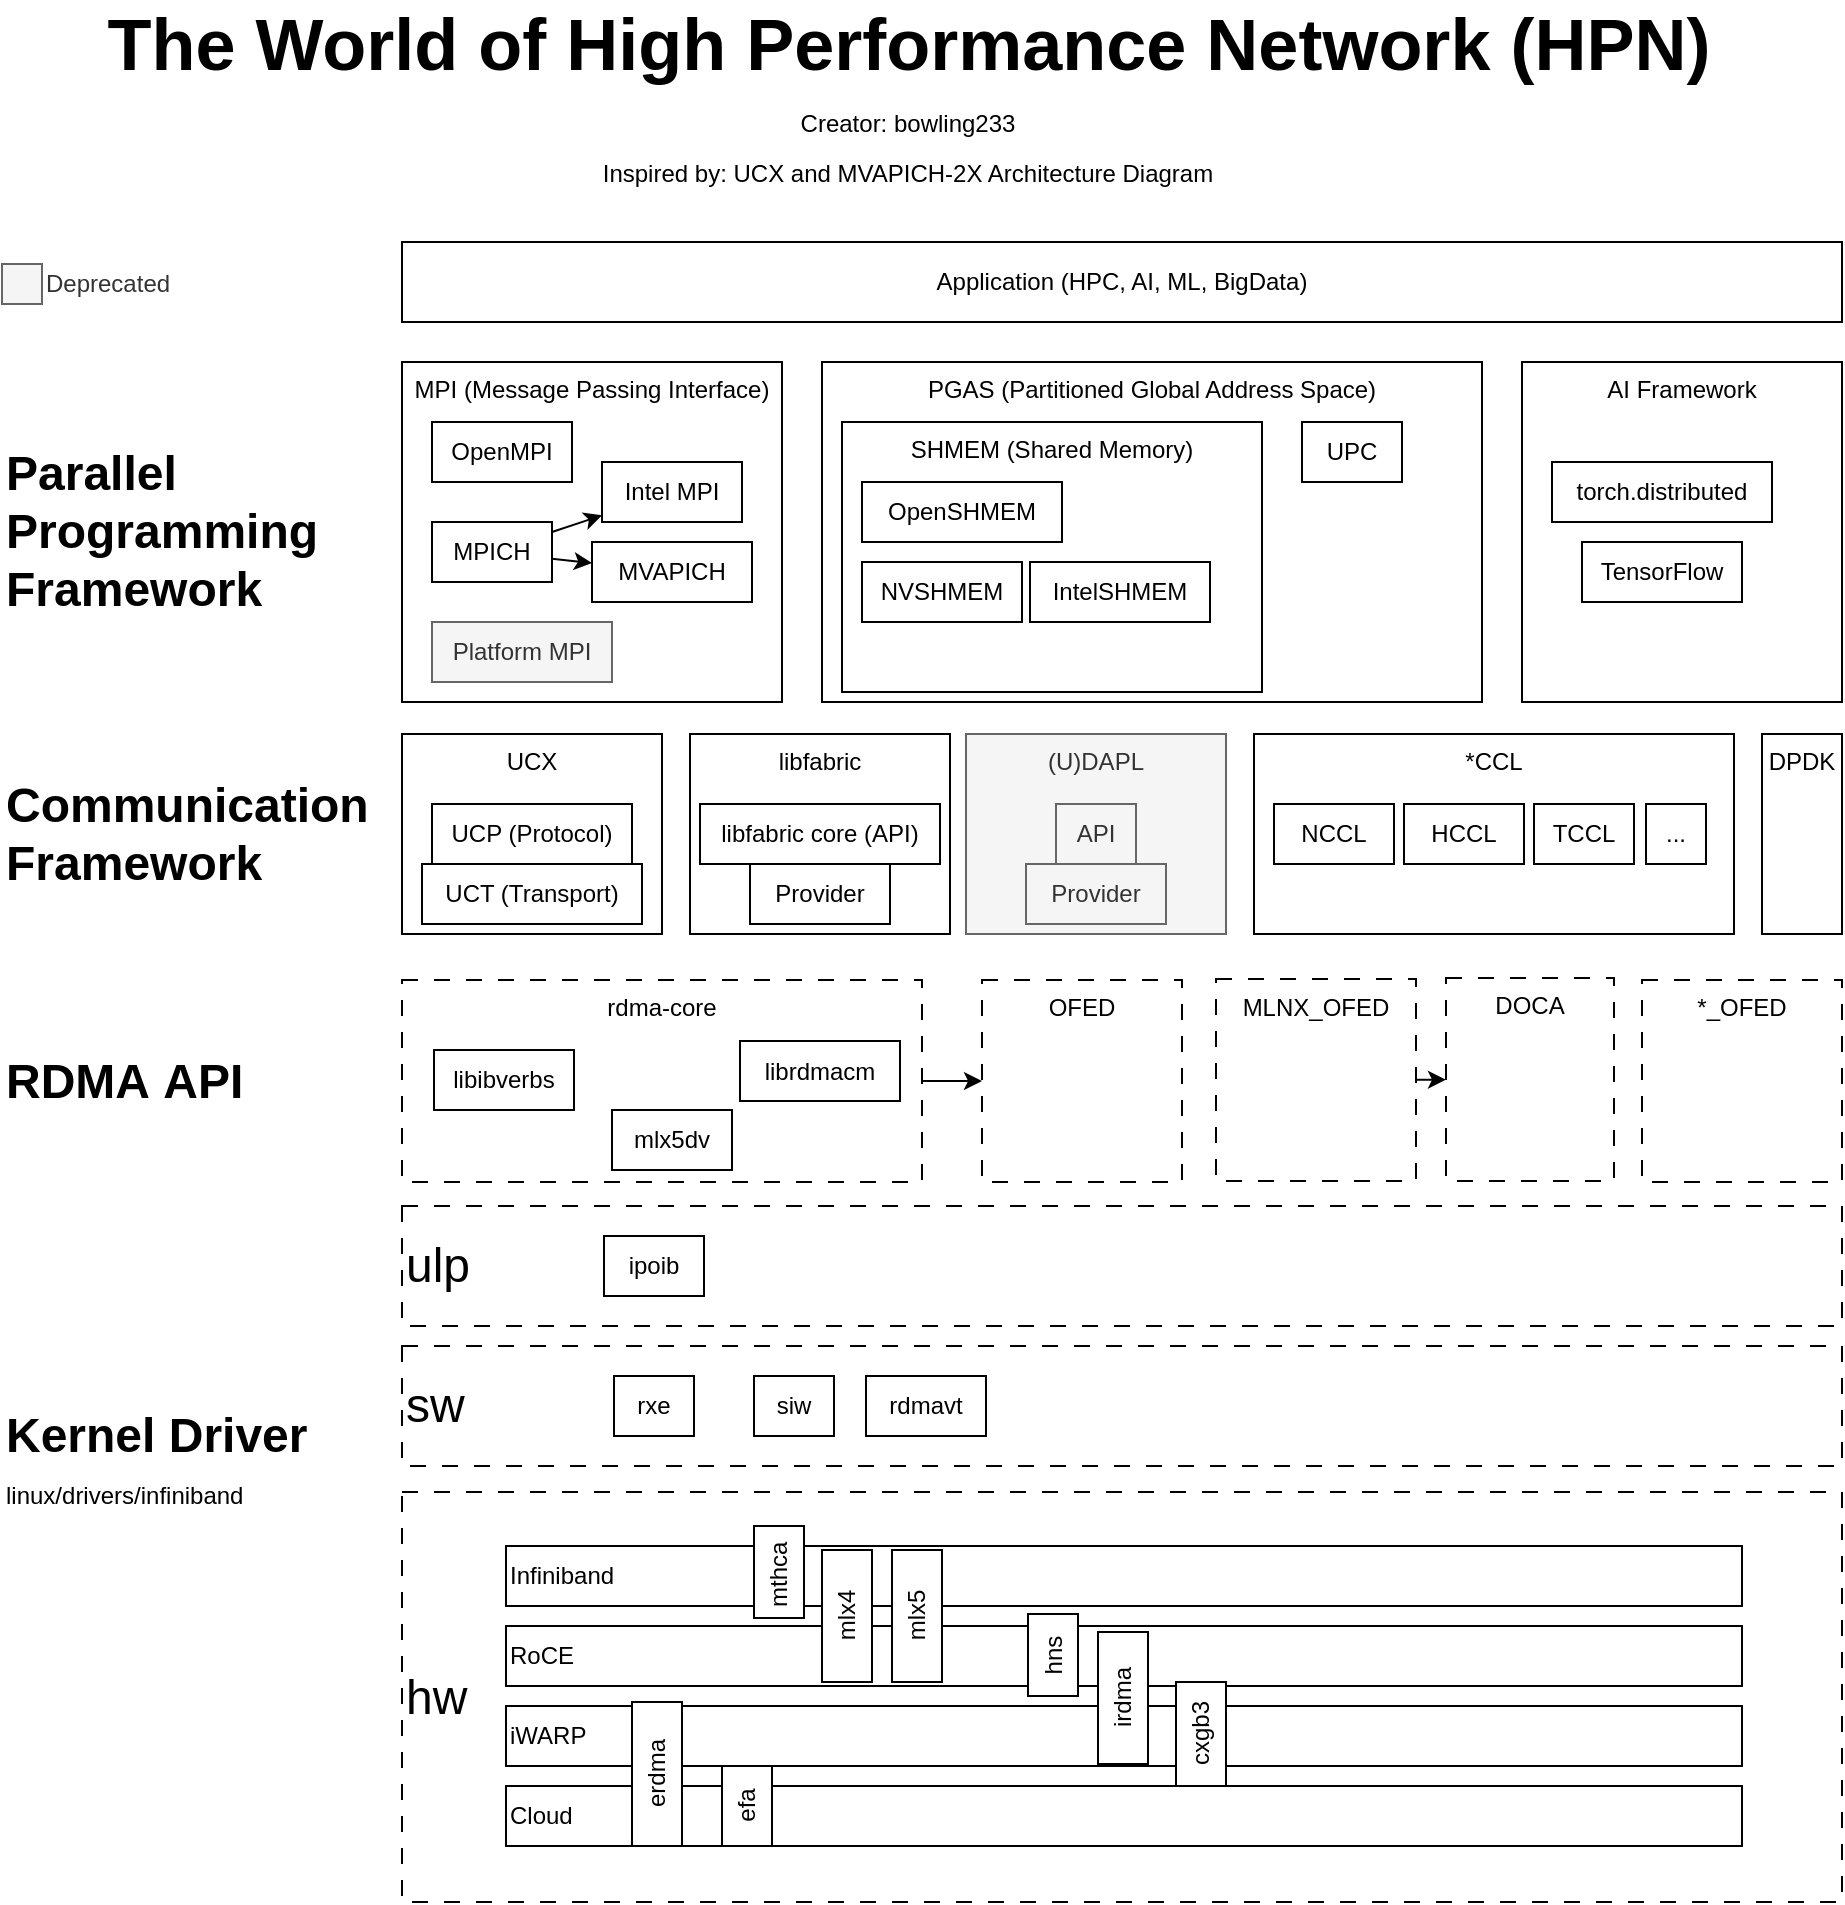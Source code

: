 <mxfile>
    <diagram name="第 1 页" id="ebd0SypMFmkXTo0tFTf7">
        <mxGraphModel dx="1571" dy="786" grid="1" gridSize="10" guides="1" tooltips="1" connect="1" arrows="1" fold="1" page="0" pageScale="1" pageWidth="827" pageHeight="1169" math="0" shadow="0">
            <root>
                <mxCell id="0"/>
                <mxCell id="1" parent="0"/>
                <mxCell id="30" value="hw" style="rounded=0;whiteSpace=wrap;html=1;verticalAlign=middle;dashed=1;dashPattern=8 8;align=left;fontSize=24;" parent="1" vertex="1">
                    <mxGeometry x="100" y="905" width="720" height="205" as="geometry"/>
                </mxCell>
                <mxCell id="20" value="Infiniband" style="rounded=0;whiteSpace=wrap;html=1;verticalAlign=middle;align=left;" parent="1" vertex="1">
                    <mxGeometry x="152" y="932" width="618" height="30" as="geometry"/>
                </mxCell>
                <mxCell id="47" style="edgeStyle=none;html=1;" edge="1" parent="1" source="5" target="7">
                    <mxGeometry relative="1" as="geometry"/>
                </mxCell>
                <mxCell id="5" value="rdma-core" style="rounded=0;whiteSpace=wrap;html=1;verticalAlign=top;dashed=1;dashPattern=8 8;" parent="1" vertex="1">
                    <mxGeometry x="100" y="649" width="260" height="101" as="geometry"/>
                </mxCell>
                <mxCell id="Q0vGUsLp9HMjobRbkaUK-1" value="Application (HPC, AI, ML, BigData)" style="rounded=0;whiteSpace=wrap;html=1;" parent="1" vertex="1">
                    <mxGeometry x="100" y="280" width="720" height="40" as="geometry"/>
                </mxCell>
                <mxCell id="Q0vGUsLp9HMjobRbkaUK-2" value="MPI (Message Passing Interface)" style="rounded=0;whiteSpace=wrap;html=1;verticalAlign=top;" parent="1" vertex="1">
                    <mxGeometry x="100" y="340" width="190" height="170" as="geometry"/>
                </mxCell>
                <mxCell id="Q0vGUsLp9HMjobRbkaUK-3" value="&lt;div&gt;Parallel&lt;/div&gt;Programming&lt;div&gt;&lt;span style=&quot;background-color: transparent; color: light-dark(rgb(0, 0, 0), rgb(255, 255, 255));&quot;&gt;Framework&lt;/span&gt;&lt;/div&gt;" style="text;html=1;align=left;verticalAlign=middle;whiteSpace=wrap;rounded=0;fontStyle=1;fontSize=24;" parent="1" vertex="1">
                    <mxGeometry x="-100" y="410" width="60" height="30" as="geometry"/>
                </mxCell>
                <mxCell id="Q0vGUsLp9HMjobRbkaUK-5" value="OpenMPI" style="rounded=0;whiteSpace=wrap;html=1;autosize=1;" parent="1" vertex="1">
                    <mxGeometry x="115" y="370" width="70" height="30" as="geometry"/>
                </mxCell>
                <mxCell id="Q0vGUsLp9HMjobRbkaUK-6" value="Intel MPI" style="rounded=0;whiteSpace=wrap;html=1;autosize=1;" parent="1" vertex="1">
                    <mxGeometry x="200" y="390" width="70" height="30" as="geometry"/>
                </mxCell>
                <mxCell id="Q0vGUsLp9HMjobRbkaUK-11" style="edgeStyle=none;shape=connector;rounded=0;orthogonalLoop=1;jettySize=auto;html=1;strokeColor=default;align=center;verticalAlign=middle;fontFamily=Helvetica;fontSize=11;fontColor=default;labelBackgroundColor=default;endArrow=classic;" parent="1" source="Q0vGUsLp9HMjobRbkaUK-7" target="Q0vGUsLp9HMjobRbkaUK-10" edge="1">
                    <mxGeometry relative="1" as="geometry"/>
                </mxCell>
                <mxCell id="Q0vGUsLp9HMjobRbkaUK-7" value="MPICH" style="rounded=0;whiteSpace=wrap;html=1;autosize=1;" parent="1" vertex="1">
                    <mxGeometry x="115" y="420" width="60" height="30" as="geometry"/>
                </mxCell>
                <mxCell id="Q0vGUsLp9HMjobRbkaUK-9" value="" style="endArrow=classic;html=1;rounded=0;" parent="1" source="Q0vGUsLp9HMjobRbkaUK-7" target="Q0vGUsLp9HMjobRbkaUK-6" edge="1">
                    <mxGeometry width="50" height="50" relative="1" as="geometry">
                        <mxPoint x="150" y="600" as="sourcePoint"/>
                        <mxPoint x="200" y="550" as="targetPoint"/>
                    </mxGeometry>
                </mxCell>
                <mxCell id="Q0vGUsLp9HMjobRbkaUK-10" value="MVAPICH" style="rounded=0;whiteSpace=wrap;html=1;autosize=1;" parent="1" vertex="1">
                    <mxGeometry x="195" y="430" width="80" height="30" as="geometry"/>
                </mxCell>
                <mxCell id="Q0vGUsLp9HMjobRbkaUK-12" value="Platform MPI" style="rounded=0;whiteSpace=wrap;html=1;autosize=1;fillColor=#f5f5f5;fontColor=#333333;strokeColor=#666666;" parent="1" vertex="1">
                    <mxGeometry x="115" y="470" width="90" height="30" as="geometry"/>
                </mxCell>
                <mxCell id="Q0vGUsLp9HMjobRbkaUK-13" value="PGAS (Partitioned Global Address Space)" style="rounded=0;whiteSpace=wrap;html=1;verticalAlign=top;" parent="1" vertex="1">
                    <mxGeometry x="310" y="340" width="330" height="170" as="geometry"/>
                </mxCell>
                <mxCell id="Q0vGUsLp9HMjobRbkaUK-14" value="SHMEM (Shared Memory)" style="rounded=0;whiteSpace=wrap;html=1;verticalAlign=top;" parent="1" vertex="1">
                    <mxGeometry x="320" y="370" width="210" height="135" as="geometry"/>
                </mxCell>
                <mxCell id="Q0vGUsLp9HMjobRbkaUK-16" value="OpenSHMEM" style="rounded=0;whiteSpace=wrap;html=1;autosize=1;" parent="1" vertex="1">
                    <mxGeometry x="330" y="400" width="100" height="30" as="geometry"/>
                </mxCell>
                <mxCell id="Q0vGUsLp9HMjobRbkaUK-17" value="&lt;div&gt;Communication&lt;/div&gt;&lt;div&gt;&lt;span style=&quot;background-color: transparent; color: light-dark(rgb(0, 0, 0), rgb(255, 255, 255));&quot;&gt;Framework&lt;/span&gt;&lt;/div&gt;" style="text;html=1;align=left;verticalAlign=middle;whiteSpace=wrap;rounded=0;fontStyle=1;fontSize=24;" parent="1" vertex="1">
                    <mxGeometry x="-100" y="561" width="60" height="30" as="geometry"/>
                </mxCell>
                <mxCell id="Q0vGUsLp9HMjobRbkaUK-22" value="UCX" style="rounded=0;whiteSpace=wrap;html=1;verticalAlign=top;" parent="1" vertex="1">
                    <mxGeometry x="100" y="526" width="130" height="100" as="geometry"/>
                </mxCell>
                <mxCell id="Q0vGUsLp9HMjobRbkaUK-23" value="UCP (Protocol)" style="rounded=0;whiteSpace=wrap;html=1;autosize=1;" parent="1" vertex="1">
                    <mxGeometry x="115" y="561" width="100" height="30" as="geometry"/>
                </mxCell>
                <mxCell id="Q0vGUsLp9HMjobRbkaUK-24" value="UCT (Transport)" style="rounded=0;whiteSpace=wrap;html=1;autosize=1;" parent="1" vertex="1">
                    <mxGeometry x="110" y="591" width="110" height="30" as="geometry"/>
                </mxCell>
                <mxCell id="Q0vGUsLp9HMjobRbkaUK-25" value="libfabric" style="rounded=0;whiteSpace=wrap;html=1;verticalAlign=top;" parent="1" vertex="1">
                    <mxGeometry x="244" y="526" width="130" height="100" as="geometry"/>
                </mxCell>
                <mxCell id="Q0vGUsLp9HMjobRbkaUK-26" value="libfabric core (API)" style="rounded=0;whiteSpace=wrap;html=1;autosize=1;" parent="1" vertex="1">
                    <mxGeometry x="249" y="561" width="120" height="30" as="geometry"/>
                </mxCell>
                <mxCell id="Q0vGUsLp9HMjobRbkaUK-27" value="Provider" style="rounded=0;whiteSpace=wrap;html=1;autosize=1;" parent="1" vertex="1">
                    <mxGeometry x="274" y="591" width="70" height="30" as="geometry"/>
                </mxCell>
                <mxCell id="Q0vGUsLp9HMjobRbkaUK-28" value="&lt;div&gt;RDMA&amp;nbsp;&lt;span style=&quot;background-color: transparent;&quot;&gt;API&lt;/span&gt;&lt;/div&gt;" style="text;html=1;align=left;verticalAlign=middle;whiteSpace=wrap;rounded=0;fontStyle=1;fontSize=24;" parent="1" vertex="1">
                    <mxGeometry x="-100" y="684.5" width="170" height="30" as="geometry"/>
                </mxCell>
                <mxCell id="Q0vGUsLp9HMjobRbkaUK-30" value="libibverbs" style="rounded=0;whiteSpace=wrap;html=1;autosize=1;" parent="1" vertex="1">
                    <mxGeometry x="116" y="684" width="70" height="30" as="geometry"/>
                </mxCell>
                <mxCell id="Q0vGUsLp9HMjobRbkaUK-31" value="librdmacm" style="rounded=0;whiteSpace=wrap;html=1;autosize=1;" parent="1" vertex="1">
                    <mxGeometry x="269" y="679.5" width="80" height="30" as="geometry"/>
                </mxCell>
                <mxCell id="Q0vGUsLp9HMjobRbkaUK-32" value="(U)DAPL" style="rounded=0;whiteSpace=wrap;html=1;verticalAlign=top;fillColor=#f5f5f5;fontColor=#333333;strokeColor=#666666;" parent="1" vertex="1">
                    <mxGeometry x="382" y="526" width="130" height="100" as="geometry"/>
                </mxCell>
                <mxCell id="Q0vGUsLp9HMjobRbkaUK-33" value="API" style="rounded=0;whiteSpace=wrap;html=1;autosize=1;fillColor=#f5f5f5;fontColor=#333333;strokeColor=#666666;" parent="1" vertex="1">
                    <mxGeometry x="427" y="561" width="40" height="30" as="geometry"/>
                </mxCell>
                <mxCell id="Q0vGUsLp9HMjobRbkaUK-34" value="Provider" style="rounded=0;whiteSpace=wrap;html=1;autosize=1;fillColor=#f5f5f5;fontColor=#333333;strokeColor=#666666;" parent="1" vertex="1">
                    <mxGeometry x="412" y="591" width="70" height="30" as="geometry"/>
                </mxCell>
                <mxCell id="Q0vGUsLp9HMjobRbkaUK-35" value="NVSHMEM" style="rounded=0;whiteSpace=wrap;html=1;autosize=1;" parent="1" vertex="1">
                    <mxGeometry x="330" y="440" width="80" height="30" as="geometry"/>
                </mxCell>
                <mxCell id="Q0vGUsLp9HMjobRbkaUK-36" value="AI Framework" style="rounded=0;whiteSpace=wrap;html=1;verticalAlign=top;" parent="1" vertex="1">
                    <mxGeometry x="660" y="340" width="160" height="170" as="geometry"/>
                </mxCell>
                <mxCell id="Q0vGUsLp9HMjobRbkaUK-37" value="torch.distributed" style="rounded=0;whiteSpace=wrap;html=1;autosize=1;" parent="1" vertex="1">
                    <mxGeometry x="675" y="390" width="110" height="30" as="geometry"/>
                </mxCell>
                <mxCell id="Q0vGUsLp9HMjobRbkaUK-38" value="TensorFlow" style="rounded=0;whiteSpace=wrap;html=1;autosize=1;" parent="1" vertex="1">
                    <mxGeometry x="690" y="430" width="80" height="30" as="geometry"/>
                </mxCell>
                <mxCell id="Q0vGUsLp9HMjobRbkaUK-40" value="*CCL" style="rounded=0;whiteSpace=wrap;html=1;verticalAlign=top;" parent="1" vertex="1">
                    <mxGeometry x="526" y="526" width="240" height="100" as="geometry"/>
                </mxCell>
                <mxCell id="Q0vGUsLp9HMjobRbkaUK-41" value="NCCL" style="rounded=0;whiteSpace=wrap;html=1;autosize=1;" parent="1" vertex="1">
                    <mxGeometry x="536" y="561" width="60" height="30" as="geometry"/>
                </mxCell>
                <mxCell id="Q0vGUsLp9HMjobRbkaUK-42" value="HCCL" style="rounded=0;whiteSpace=wrap;html=1;autosize=1;" parent="1" vertex="1">
                    <mxGeometry x="601" y="561" width="60" height="30" as="geometry"/>
                </mxCell>
                <mxCell id="Q0vGUsLp9HMjobRbkaUK-43" value="TCCL" style="rounded=0;whiteSpace=wrap;html=1;autosize=1;" parent="1" vertex="1">
                    <mxGeometry x="666" y="561" width="50" height="30" as="geometry"/>
                </mxCell>
                <mxCell id="Q0vGUsLp9HMjobRbkaUK-44" value="..." style="rounded=0;whiteSpace=wrap;html=1;autosize=1;" parent="1" vertex="1">
                    <mxGeometry x="722" y="561" width="30" height="30" as="geometry"/>
                </mxCell>
                <mxCell id="Q0vGUsLp9HMjobRbkaUK-45" value="IntelSHMEM" style="rounded=0;whiteSpace=wrap;html=1;autosize=1;" parent="1" vertex="1">
                    <mxGeometry x="414" y="440" width="90" height="30" as="geometry"/>
                </mxCell>
                <mxCell id="Q0vGUsLp9HMjobRbkaUK-46" value="mlx5dv" style="rounded=0;whiteSpace=wrap;html=1;autosize=1;" parent="1" vertex="1">
                    <mxGeometry x="205" y="714" width="60" height="30" as="geometry"/>
                </mxCell>
                <mxCell id="Q0vGUsLp9HMjobRbkaUK-50" value="UPC" style="rounded=0;whiteSpace=wrap;html=1;autosize=1;" parent="1" vertex="1">
                    <mxGeometry x="550" y="370" width="50" height="30" as="geometry"/>
                </mxCell>
                <mxCell id="2" value="Deprecated" style="rounded=0;whiteSpace=wrap;html=1;verticalAlign=middle;fillColor=#f5f5f5;fontColor=#333333;strokeColor=#666666;autosize=0;labelPosition=right;verticalLabelPosition=middle;align=left;" parent="1" vertex="1">
                    <mxGeometry x="-100" y="291" width="20" height="20" as="geometry"/>
                </mxCell>
                <mxCell id="3" value="The World of High Performance Network (HPN)" style="text;html=1;align=center;verticalAlign=middle;whiteSpace=wrap;rounded=0;fontStyle=1;fontSize=36;" parent="1" vertex="1">
                    <mxGeometry x="-77.25" y="166" width="860.5" height="30" as="geometry"/>
                </mxCell>
                <mxCell id="7" value="OFED" style="rounded=0;whiteSpace=wrap;html=1;verticalAlign=top;dashed=1;dashPattern=8 8;" parent="1" vertex="1">
                    <mxGeometry x="390" y="649" width="100" height="101" as="geometry"/>
                </mxCell>
                <mxCell id="13" style="edgeStyle=none;html=1;" parent="1" source="8" target="9" edge="1">
                    <mxGeometry relative="1" as="geometry"/>
                </mxCell>
                <mxCell id="8" value="MLNX_OFED" style="rounded=0;whiteSpace=wrap;html=1;verticalAlign=top;dashed=1;dashPattern=8 8;" parent="1" vertex="1">
                    <mxGeometry x="507" y="648.5" width="100" height="101" as="geometry"/>
                </mxCell>
                <mxCell id="9" value="DOCA" style="rounded=0;whiteSpace=wrap;html=1;verticalAlign=top;dashed=1;dashPattern=8 8;" parent="1" vertex="1">
                    <mxGeometry x="622" y="648" width="84" height="101.5" as="geometry"/>
                </mxCell>
                <mxCell id="14" value="Creator: bowling233" style="text;html=1;align=center;verticalAlign=middle;whiteSpace=wrap;rounded=0;" parent="1" vertex="1">
                    <mxGeometry x="253" y="206" width="200" height="30" as="geometry"/>
                </mxCell>
                <mxCell id="15" value="Inspired by: UCX and MVAPICH-2X Architecture Diagram" style="text;html=1;align=center;verticalAlign=middle;whiteSpace=wrap;rounded=0;" parent="1" vertex="1">
                    <mxGeometry x="163" y="231" width="380" height="30" as="geometry"/>
                </mxCell>
                <mxCell id="16" value="Kernel Driver" style="text;html=1;align=left;verticalAlign=middle;whiteSpace=wrap;rounded=0;fontStyle=1;fontSize=24;" parent="1" vertex="1">
                    <mxGeometry x="-99.75" y="862" width="170" height="30" as="geometry"/>
                </mxCell>
                <mxCell id="17" value="mthca&amp;nbsp;" style="rounded=0;whiteSpace=wrap;html=1;autosize=0;horizontal=0;" parent="1" vertex="1">
                    <mxGeometry x="276" y="922" width="25" height="46" as="geometry"/>
                </mxCell>
                <mxCell id="31" value="sw" style="rounded=0;whiteSpace=wrap;html=1;verticalAlign=middle;dashed=1;dashPattern=8 8;align=left;fontSize=24;" parent="1" vertex="1">
                    <mxGeometry x="100" y="832" width="720" height="60" as="geometry"/>
                </mxCell>
                <mxCell id="33" value="rxe" style="rounded=0;whiteSpace=wrap;html=1;autosize=1;" parent="1" vertex="1">
                    <mxGeometry x="206" y="847" width="40" height="30" as="geometry"/>
                </mxCell>
                <mxCell id="34" value="rdmavt" style="rounded=0;whiteSpace=wrap;html=1;autosize=1;" parent="1" vertex="1">
                    <mxGeometry x="332" y="847" width="60" height="30" as="geometry"/>
                </mxCell>
                <mxCell id="35" value="siw" style="rounded=0;whiteSpace=wrap;html=1;autosize=1;" parent="1" vertex="1">
                    <mxGeometry x="276" y="847" width="40" height="30" as="geometry"/>
                </mxCell>
                <mxCell id="42" value="ulp" style="rounded=0;whiteSpace=wrap;html=1;verticalAlign=middle;dashed=1;dashPattern=8 8;align=left;fontSize=24;" parent="1" vertex="1">
                    <mxGeometry x="100" y="762" width="720" height="60" as="geometry"/>
                </mxCell>
                <mxCell id="43" value="ipoib" style="rounded=0;whiteSpace=wrap;html=1;autosize=1;" parent="1" vertex="1">
                    <mxGeometry x="201" y="777" width="50" height="30" as="geometry"/>
                </mxCell>
                <mxCell id="44" value="linux/drivers/infiniband" style="text;html=1;align=left;verticalAlign=middle;whiteSpace=wrap;rounded=0;" parent="1" vertex="1">
                    <mxGeometry x="-99.75" y="892" width="129.75" height="30" as="geometry"/>
                </mxCell>
                <mxCell id="45" value="DPDK" style="rounded=0;whiteSpace=wrap;html=1;verticalAlign=top;" parent="1" vertex="1">
                    <mxGeometry x="780" y="526" width="40" height="100" as="geometry"/>
                </mxCell>
                <mxCell id="46" value="*_OFED" style="rounded=0;whiteSpace=wrap;html=1;verticalAlign=top;dashed=1;dashPattern=8 8;" vertex="1" parent="1">
                    <mxGeometry x="720" y="649" width="100" height="101" as="geometry"/>
                </mxCell>
                <mxCell id="48" value="RoCE" style="rounded=0;whiteSpace=wrap;html=1;verticalAlign=middle;align=left;" vertex="1" parent="1">
                    <mxGeometry x="152" y="972" width="618" height="30" as="geometry"/>
                </mxCell>
                <mxCell id="49" value="iWARP" style="rounded=0;whiteSpace=wrap;html=1;verticalAlign=middle;align=left;" vertex="1" parent="1">
                    <mxGeometry x="152" y="1012" width="618" height="30" as="geometry"/>
                </mxCell>
                <mxCell id="23" value="irdma" style="rounded=0;whiteSpace=wrap;html=1;autosize=0;horizontal=0;" parent="1" vertex="1">
                    <mxGeometry x="448" y="975" width="25" height="66" as="geometry"/>
                </mxCell>
                <mxCell id="18" value="mlx5" style="rounded=0;whiteSpace=wrap;html=1;autosize=0;horizontal=0;" parent="1" vertex="1">
                    <mxGeometry x="345" y="934" width="25" height="66" as="geometry"/>
                </mxCell>
                <mxCell id="19" value="mlx4" style="rounded=0;whiteSpace=wrap;html=1;autosize=0;horizontal=0;" parent="1" vertex="1">
                    <mxGeometry x="310" y="934" width="25" height="66" as="geometry"/>
                </mxCell>
                <mxCell id="24" value="hns" style="rounded=0;whiteSpace=wrap;html=1;autosize=0;horizontal=0;" parent="1" vertex="1">
                    <mxGeometry x="413" y="966" width="25" height="41" as="geometry"/>
                </mxCell>
                <mxCell id="26" value="cxgb3" style="rounded=0;whiteSpace=wrap;html=1;autosize=0;horizontal=0;" parent="1" vertex="1">
                    <mxGeometry x="487" y="1000" width="25" height="52" as="geometry"/>
                </mxCell>
                <mxCell id="51" value="Cloud" style="rounded=0;whiteSpace=wrap;html=1;verticalAlign=middle;align=left;" vertex="1" parent="1">
                    <mxGeometry x="152" y="1052" width="618" height="30" as="geometry"/>
                </mxCell>
                <mxCell id="22" value="erdma" style="rounded=0;whiteSpace=wrap;html=1;autosize=0;horizontal=0;" parent="1" vertex="1">
                    <mxGeometry x="215" y="1010" width="25" height="72" as="geometry"/>
                </mxCell>
                <mxCell id="52" value="efa" style="rounded=0;whiteSpace=wrap;html=1;autosize=0;horizontal=0;" vertex="1" parent="1">
                    <mxGeometry x="260" y="1042" width="25" height="40" as="geometry"/>
                </mxCell>
            </root>
        </mxGraphModel>
    </diagram>
</mxfile>